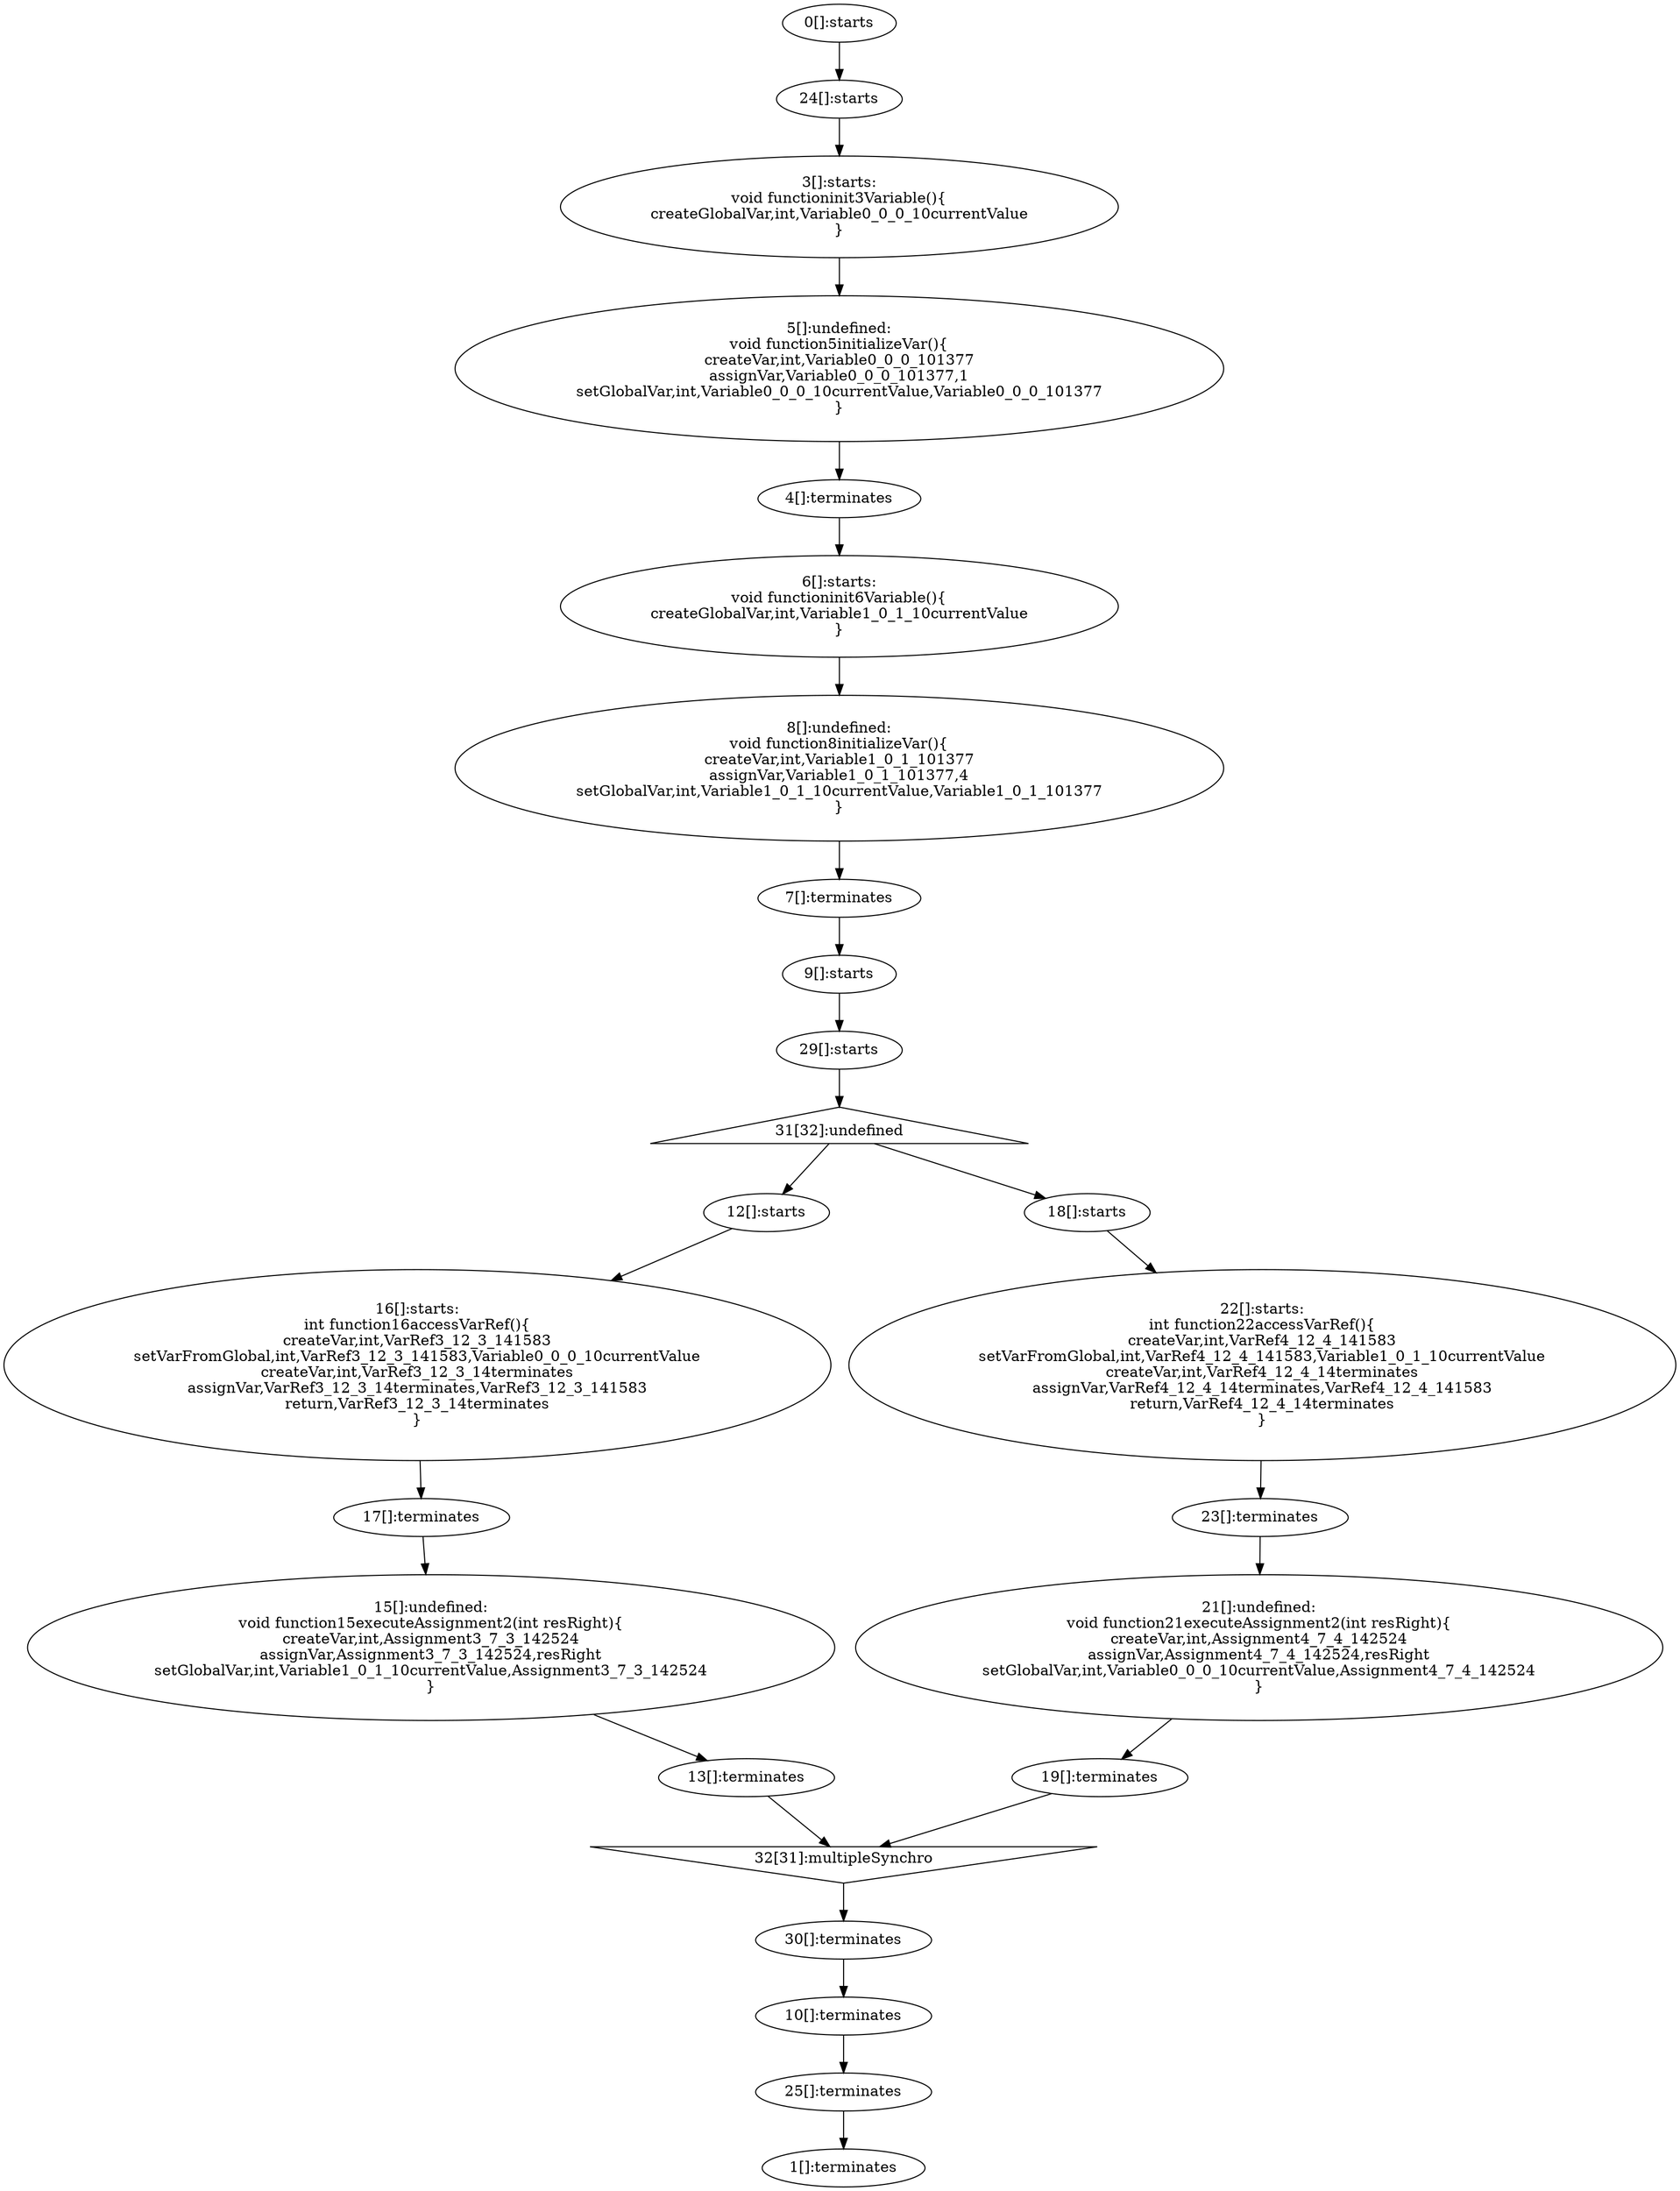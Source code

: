 digraph G {
  "0" [label="0[]:starts" shape="ellipse" ];
  "1" [label="1[]:terminates" shape="ellipse" ];
  "24" [label="24[]:starts" shape="ellipse" ];
  "25" [label="25[]:terminates" shape="ellipse" ];
  "3" [label="3[]:starts:
void functioninit3Variable(){
createGlobalVar,int,Variable0_0_0_10currentValue
}" shape="ellipse" ];
  "4" [label="4[]:terminates" shape="ellipse" ];
  "5" [label="5[]:undefined:
void function5initializeVar(){
createVar,int,Variable0_0_0_101377
assignVar,Variable0_0_0_101377,1
setGlobalVar,int,Variable0_0_0_10currentValue,Variable0_0_0_101377
}" shape="ellipse" ];
  "6" [label="6[]:starts:
void functioninit6Variable(){
createGlobalVar,int,Variable1_0_1_10currentValue
}" shape="ellipse" ];
  "7" [label="7[]:terminates" shape="ellipse" ];
  "8" [label="8[]:undefined:
void function8initializeVar(){
createVar,int,Variable1_0_1_101377
assignVar,Variable1_0_1_101377,4
setGlobalVar,int,Variable1_0_1_10currentValue,Variable1_0_1_101377
}" shape="ellipse" ];
  "9" [label="9[]:starts" shape="ellipse" ];
  "10" [label="10[]:terminates" shape="ellipse" ];
  "29" [label="29[]:starts" shape="ellipse" ];
  "30" [label="30[]:terminates" shape="ellipse" ];
  "31" [label="31[32]:undefined" shape="triangle" ];
  "32" [label="32[31]:multipleSynchro" shape="invtriangle" ];
  "12" [label="12[]:starts" shape="ellipse" ];
  "13" [label="13[]:terminates" shape="ellipse" ];
  "15" [label="15[]:undefined:
void function15executeAssignment2(int resRight){
createVar,int,Assignment3_7_3_142524
assignVar,Assignment3_7_3_142524,resRight
setGlobalVar,int,Variable1_0_1_10currentValue,Assignment3_7_3_142524
}" shape="ellipse" ];
  "18" [label="18[]:starts" shape="ellipse" ];
  "19" [label="19[]:terminates" shape="ellipse" ];
  "21" [label="21[]:undefined:
void function21executeAssignment2(int resRight){
createVar,int,Assignment4_7_4_142524
assignVar,Assignment4_7_4_142524,resRight
setGlobalVar,int,Variable0_0_0_10currentValue,Assignment4_7_4_142524
}" shape="ellipse" ];
  "16" [label="16[]:starts:
int function16accessVarRef(){
createVar,int,VarRef3_12_3_141583
setVarFromGlobal,int,VarRef3_12_3_141583,Variable0_0_0_10currentValue
createVar,int,VarRef3_12_3_14terminates
assignVar,VarRef3_12_3_14terminates,VarRef3_12_3_141583
return,VarRef3_12_3_14terminates
}" shape="ellipse" ];
  "17" [label="17[]:terminates" shape="ellipse" ];
  "22" [label="22[]:starts:
int function22accessVarRef(){
createVar,int,VarRef4_12_4_141583
setVarFromGlobal,int,VarRef4_12_4_141583,Variable1_0_1_10currentValue
createVar,int,VarRef4_12_4_14terminates
assignVar,VarRef4_12_4_14terminates,VarRef4_12_4_141583
return,VarRef4_12_4_14terminates
}" shape="ellipse" ];
  "23" [label="23[]:terminates" shape="ellipse" ];
  "0" -> "24" [label=""];
  "25" -> "1" [label=""];
  "24" -> "3" [label=""];
  "4" -> "6" [label=""];
  "7" -> "9" [label=""];
  "10" -> "25" [label=""];
  "3" -> "5" [label=""];
  "5" -> "4" [label=""];
  "6" -> "8" [label=""];
  "8" -> "7" [label=""];
  "9" -> "29" [label=""];
  "30" -> "10" [label=""];
  "29" -> "31" [label=""];
  "32" -> "30" [label=""];
  "31" -> "12" [label=""];
  "13" -> "32" [label=""];
  "31" -> "18" [label=""];
  "19" -> "32" [label=""];
  "12" -> "16" [label=""];
  "17" -> "15" [label=""];
  "15" -> "13" [label=""];
  "18" -> "22" [label=""];
  "23" -> "21" [label=""];
  "21" -> "19" [label=""];
  "16" -> "17" [label=""];
  "22" -> "23" [label=""];
}